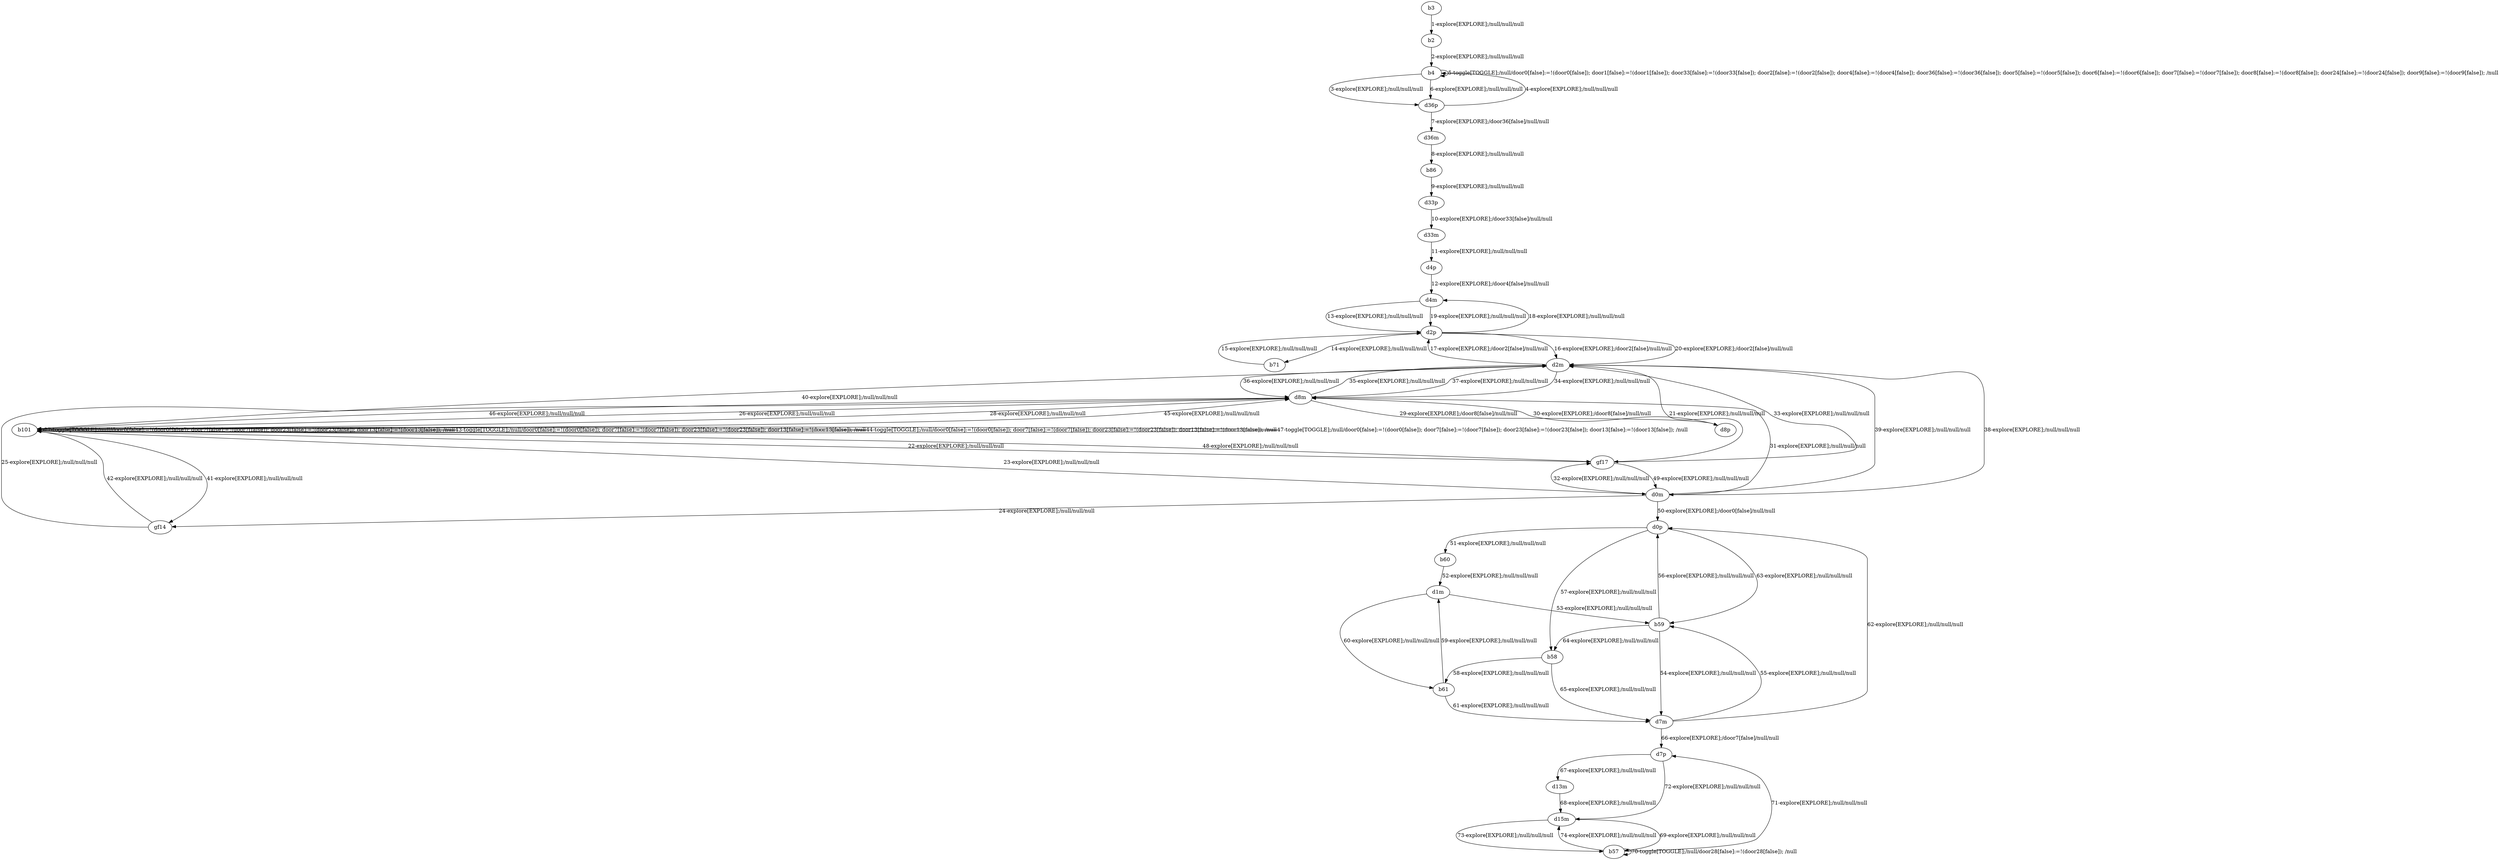 # Total number of goals covered by this test: 1
# b57 --> d15m

digraph g {
"b3" -> "b2" [label = "1-explore[EXPLORE];/null/null/null"];
"b2" -> "b4" [label = "2-explore[EXPLORE];/null/null/null"];
"b4" -> "d36p" [label = "3-explore[EXPLORE];/null/null/null"];
"d36p" -> "b4" [label = "4-explore[EXPLORE];/null/null/null"];
"b4" -> "b4" [label = "5-toggle[TOGGLE];/null/door0[false]:=!(door0[false]); door1[false]:=!(door1[false]); door33[false]:=!(door33[false]); door2[false]:=!(door2[false]); door4[false]:=!(door4[false]); door36[false]:=!(door36[false]); door5[false]:=!(door5[false]); door6[false]:=!(door6[false]); door7[false]:=!(door7[false]); door8[false]:=!(door8[false]); door24[false]:=!(door24[false]); door9[false]:=!(door9[false]); /null"];
"b4" -> "d36p" [label = "6-explore[EXPLORE];/null/null/null"];
"d36p" -> "d36m" [label = "7-explore[EXPLORE];/door36[false]/null/null"];
"d36m" -> "b86" [label = "8-explore[EXPLORE];/null/null/null"];
"b86" -> "d33p" [label = "9-explore[EXPLORE];/null/null/null"];
"d33p" -> "d33m" [label = "10-explore[EXPLORE];/door33[false]/null/null"];
"d33m" -> "d4p" [label = "11-explore[EXPLORE];/null/null/null"];
"d4p" -> "d4m" [label = "12-explore[EXPLORE];/door4[false]/null/null"];
"d4m" -> "d2p" [label = "13-explore[EXPLORE];/null/null/null"];
"d2p" -> "b71" [label = "14-explore[EXPLORE];/null/null/null"];
"b71" -> "d2p" [label = "15-explore[EXPLORE];/null/null/null"];
"d2p" -> "d2m" [label = "16-explore[EXPLORE];/door2[false]/null/null"];
"d2m" -> "d2p" [label = "17-explore[EXPLORE];/door2[false]/null/null"];
"d2p" -> "d4m" [label = "18-explore[EXPLORE];/null/null/null"];
"d4m" -> "d2p" [label = "19-explore[EXPLORE];/null/null/null"];
"d2p" -> "d2m" [label = "20-explore[EXPLORE];/door2[false]/null/null"];
"d2m" -> "gf17" [label = "21-explore[EXPLORE];/null/null/null"];
"gf17" -> "b101" [label = "22-explore[EXPLORE];/null/null/null"];
"b101" -> "d0m" [label = "23-explore[EXPLORE];/null/null/null"];
"d0m" -> "gf14" [label = "24-explore[EXPLORE];/null/null/null"];
"gf14" -> "d8m" [label = "25-explore[EXPLORE];/null/null/null"];
"d8m" -> "b101" [label = "26-explore[EXPLORE];/null/null/null"];
"b101" -> "b101" [label = "27-toggle[TOGGLE];/null/door0[false]:=!(door0[false]); door7[false]:=!(door7[false]); door23[false]:=!(door23[false]); door13[false]:=!(door13[false]); /null"];
"b101" -> "d8m" [label = "28-explore[EXPLORE];/null/null/null"];
"d8m" -> "d8p" [label = "29-explore[EXPLORE];/door8[false]/null/null"];
"d8p" -> "d8m" [label = "30-explore[EXPLORE];/door8[false]/null/null"];
"d8m" -> "d0m" [label = "31-explore[EXPLORE];/null/null/null"];
"d0m" -> "gf17" [label = "32-explore[EXPLORE];/null/null/null"];
"gf17" -> "d2m" [label = "33-explore[EXPLORE];/null/null/null"];
"d2m" -> "d8m" [label = "34-explore[EXPLORE];/null/null/null"];
"d8m" -> "d2m" [label = "35-explore[EXPLORE];/null/null/null"];
"d2m" -> "d8m" [label = "36-explore[EXPLORE];/null/null/null"];
"d8m" -> "d2m" [label = "37-explore[EXPLORE];/null/null/null"];
"d2m" -> "d0m" [label = "38-explore[EXPLORE];/null/null/null"];
"d0m" -> "d2m" [label = "39-explore[EXPLORE];/null/null/null"];
"d2m" -> "b101" [label = "40-explore[EXPLORE];/null/null/null"];
"b101" -> "gf14" [label = "41-explore[EXPLORE];/null/null/null"];
"gf14" -> "b101" [label = "42-explore[EXPLORE];/null/null/null"];
"b101" -> "b101" [label = "43-toggle[TOGGLE];/null/door0[false]:=!(door0[false]); door7[false]:=!(door7[false]); door23[false]:=!(door23[false]); door13[false]:=!(door13[false]); /null"];
"b101" -> "b101" [label = "44-toggle[TOGGLE];/null/door0[false]:=!(door0[false]); door7[false]:=!(door7[false]); door23[false]:=!(door23[false]); door13[false]:=!(door13[false]); /null"];
"b101" -> "d8m" [label = "45-explore[EXPLORE];/null/null/null"];
"d8m" -> "b101" [label = "46-explore[EXPLORE];/null/null/null"];
"b101" -> "b101" [label = "47-toggle[TOGGLE];/null/door0[false]:=!(door0[false]); door7[false]:=!(door7[false]); door23[false]:=!(door23[false]); door13[false]:=!(door13[false]); /null"];
"b101" -> "gf17" [label = "48-explore[EXPLORE];/null/null/null"];
"gf17" -> "d0m" [label = "49-explore[EXPLORE];/null/null/null"];
"d0m" -> "d0p" [label = "50-explore[EXPLORE];/door0[false]/null/null"];
"d0p" -> "b60" [label = "51-explore[EXPLORE];/null/null/null"];
"b60" -> "d1m" [label = "52-explore[EXPLORE];/null/null/null"];
"d1m" -> "b59" [label = "53-explore[EXPLORE];/null/null/null"];
"b59" -> "d7m" [label = "54-explore[EXPLORE];/null/null/null"];
"d7m" -> "b59" [label = "55-explore[EXPLORE];/null/null/null"];
"b59" -> "d0p" [label = "56-explore[EXPLORE];/null/null/null"];
"d0p" -> "b58" [label = "57-explore[EXPLORE];/null/null/null"];
"b58" -> "b61" [label = "58-explore[EXPLORE];/null/null/null"];
"b61" -> "d1m" [label = "59-explore[EXPLORE];/null/null/null"];
"d1m" -> "b61" [label = "60-explore[EXPLORE];/null/null/null"];
"b61" -> "d7m" [label = "61-explore[EXPLORE];/null/null/null"];
"d7m" -> "d0p" [label = "62-explore[EXPLORE];/null/null/null"];
"d0p" -> "b59" [label = "63-explore[EXPLORE];/null/null/null"];
"b59" -> "b58" [label = "64-explore[EXPLORE];/null/null/null"];
"b58" -> "d7m" [label = "65-explore[EXPLORE];/null/null/null"];
"d7m" -> "d7p" [label = "66-explore[EXPLORE];/door7[false]/null/null"];
"d7p" -> "d13m" [label = "67-explore[EXPLORE];/null/null/null"];
"d13m" -> "d15m" [label = "68-explore[EXPLORE];/null/null/null"];
"d15m" -> "b57" [label = "69-explore[EXPLORE];/null/null/null"];
"b57" -> "b57" [label = "70-toggle[TOGGLE];/null/door28[false]:=!(door28[false]); /null"];
"b57" -> "d7p" [label = "71-explore[EXPLORE];/null/null/null"];
"d7p" -> "d15m" [label = "72-explore[EXPLORE];/null/null/null"];
"d15m" -> "b57" [label = "73-explore[EXPLORE];/null/null/null"];
"b57" -> "d15m" [label = "74-explore[EXPLORE];/null/null/null"];
}